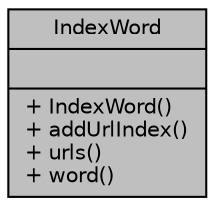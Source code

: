 digraph "IndexWord"
{
 // LATEX_PDF_SIZE
  edge [fontname="Helvetica",fontsize="10",labelfontname="Helvetica",labelfontsize="10"];
  node [fontname="Helvetica",fontsize="10",shape=record];
  Node1 [label="{IndexWord\n||+ IndexWord()\l+ addUrlIndex()\l+ urls()\l+ word()\l}",height=0.2,width=0.4,color="black", fillcolor="grey75", style="filled", fontcolor="black",tooltip=" "];
}
